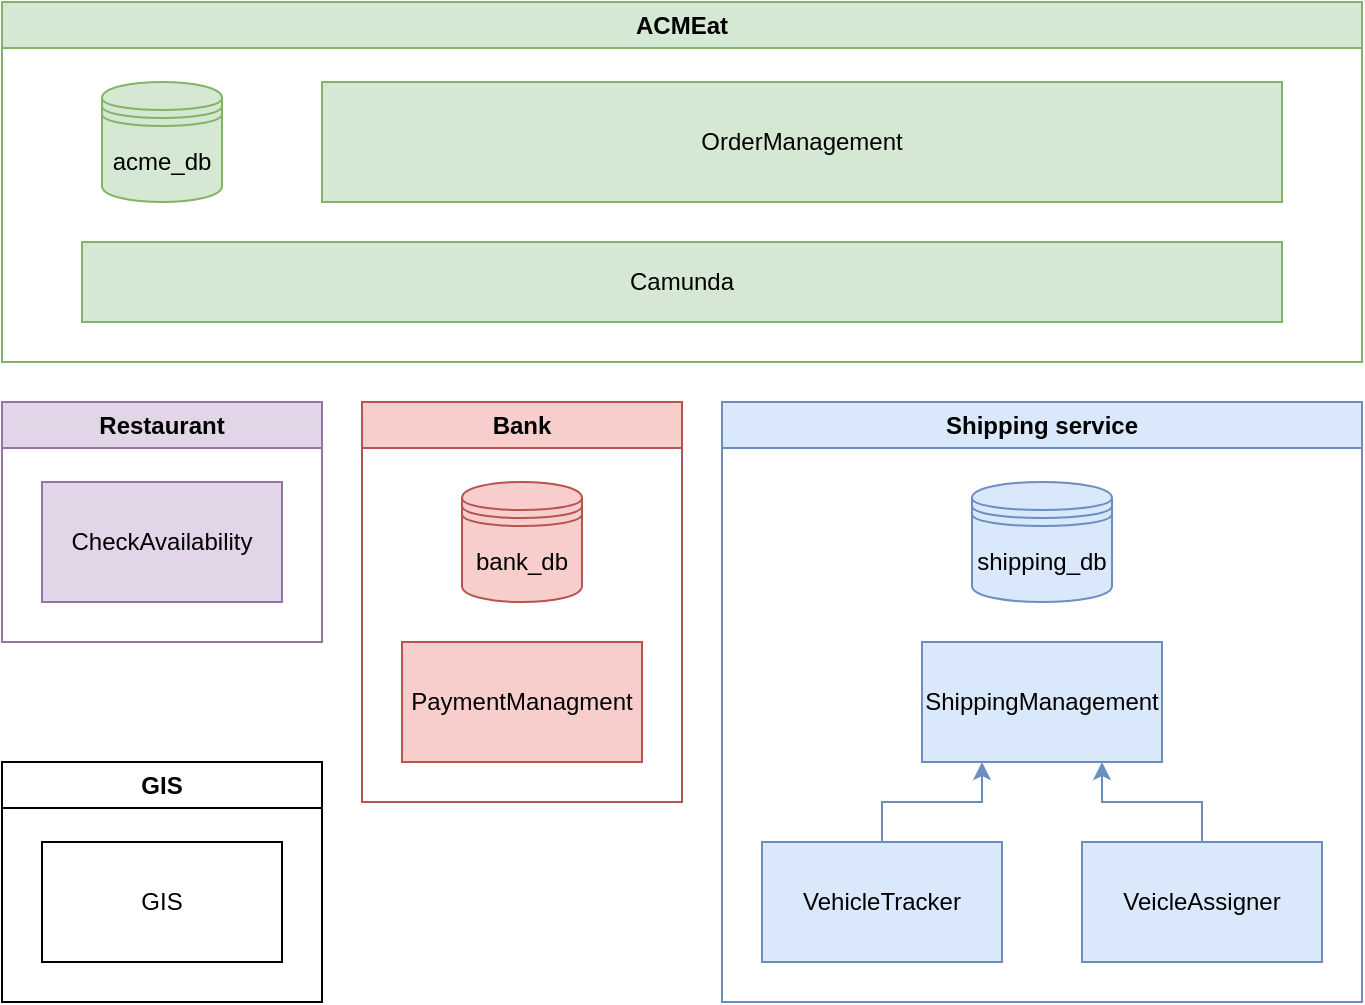<mxfile version="27.0.9">
  <diagram name="Page-1" id="qGxAzO6MWqaMB52UzFpw">
    <mxGraphModel grid="1" page="1" gridSize="10" guides="1" tooltips="1" connect="1" arrows="1" fold="1" pageScale="1" pageWidth="827" pageHeight="1169" math="0" shadow="0">
      <root>
        <mxCell id="0" />
        <mxCell id="1" parent="0" />
        <mxCell id="A_x3Jtu8LN7mNgDZE7GU-1" value="ACMEat" style="swimlane;whiteSpace=wrap;html=1;fillColor=#d5e8d4;strokeColor=#82b366;" vertex="1" parent="1">
          <mxGeometry x="40" y="40" width="680" height="180" as="geometry" />
        </mxCell>
        <mxCell id="P5h0NaLtq0g7_I9-aCHz-1" value="OrderManagement" style="rounded=0;whiteSpace=wrap;html=1;fillColor=#d5e8d4;strokeColor=#82b366;" vertex="1" parent="A_x3Jtu8LN7mNgDZE7GU-1">
          <mxGeometry x="160" y="40" width="480" height="60" as="geometry" />
        </mxCell>
        <mxCell id="A_x3Jtu8LN7mNgDZE7GU-2" value="acme_db" style="shape=datastore;whiteSpace=wrap;html=1;fillColor=#d5e8d4;strokeColor=#82b366;" vertex="1" parent="A_x3Jtu8LN7mNgDZE7GU-1">
          <mxGeometry x="50" y="40" width="60" height="60" as="geometry" />
        </mxCell>
        <mxCell id="1hNFA9kN7LLQxNNl0CqH-1" value="Camunda" style="rounded=0;whiteSpace=wrap;html=1;fillColor=#d5e8d4;strokeColor=#82b366;" vertex="1" parent="A_x3Jtu8LN7mNgDZE7GU-1">
          <mxGeometry x="40" y="120" width="600" height="40" as="geometry" />
        </mxCell>
        <mxCell id="A_x3Jtu8LN7mNgDZE7GU-3" value="Bank" style="swimlane;whiteSpace=wrap;html=1;fillColor=#f8cecc;strokeColor=#b85450;" vertex="1" parent="1">
          <mxGeometry x="220" y="240" width="160" height="200" as="geometry" />
        </mxCell>
        <mxCell id="A_x3Jtu8LN7mNgDZE7GU-4" value="PaymentManagment" style="rounded=0;whiteSpace=wrap;html=1;fillColor=#f8cecc;strokeColor=#b85450;" vertex="1" parent="A_x3Jtu8LN7mNgDZE7GU-3">
          <mxGeometry x="20" y="120" width="120" height="60" as="geometry" />
        </mxCell>
        <mxCell id="A_x3Jtu8LN7mNgDZE7GU-8" value="bank_db" style="shape=datastore;whiteSpace=wrap;html=1;fillColor=#f8cecc;strokeColor=#b85450;" vertex="1" parent="A_x3Jtu8LN7mNgDZE7GU-3">
          <mxGeometry x="50" y="40" width="60" height="60" as="geometry" />
        </mxCell>
        <mxCell id="A_x3Jtu8LN7mNgDZE7GU-10" value="Restaurant" style="swimlane;whiteSpace=wrap;html=1;startSize=23;fillColor=#e1d5e7;strokeColor=#9673a6;" vertex="1" parent="1">
          <mxGeometry x="40" y="240" width="160" height="120" as="geometry" />
        </mxCell>
        <mxCell id="A_x3Jtu8LN7mNgDZE7GU-11" value="CheckAvailability" style="rounded=0;whiteSpace=wrap;html=1;fillColor=#e1d5e7;strokeColor=#9673a6;" vertex="1" parent="A_x3Jtu8LN7mNgDZE7GU-10">
          <mxGeometry x="20" y="40" width="120" height="60" as="geometry" />
        </mxCell>
        <mxCell id="A_x3Jtu8LN7mNgDZE7GU-13" value="Shipping service" style="swimlane;whiteSpace=wrap;html=1;fillColor=#dae8fc;strokeColor=#6c8ebf;" vertex="1" parent="1">
          <mxGeometry x="400" y="240" width="320" height="300" as="geometry" />
        </mxCell>
        <mxCell id="A_x3Jtu8LN7mNgDZE7GU-22" style="edgeStyle=orthogonalEdgeStyle;rounded=0;orthogonalLoop=1;jettySize=auto;html=1;entryX=0.25;entryY=1;entryDx=0;entryDy=0;fillColor=#dae8fc;strokeColor=#6c8ebf;" edge="1" parent="A_x3Jtu8LN7mNgDZE7GU-13" source="A_x3Jtu8LN7mNgDZE7GU-14" target="A_x3Jtu8LN7mNgDZE7GU-16">
          <mxGeometry relative="1" as="geometry" />
        </mxCell>
        <mxCell id="A_x3Jtu8LN7mNgDZE7GU-14" value="VehicleTracker" style="rounded=0;whiteSpace=wrap;html=1;fillColor=#dae8fc;strokeColor=#6c8ebf;" vertex="1" parent="A_x3Jtu8LN7mNgDZE7GU-13">
          <mxGeometry x="20" y="220" width="120" height="60" as="geometry" />
        </mxCell>
        <mxCell id="A_x3Jtu8LN7mNgDZE7GU-16" value="ShippingManagement" style="rounded=0;whiteSpace=wrap;html=1;fillColor=#dae8fc;strokeColor=#6c8ebf;" vertex="1" parent="A_x3Jtu8LN7mNgDZE7GU-13">
          <mxGeometry x="100" y="120" width="120" height="60" as="geometry" />
        </mxCell>
        <mxCell id="A_x3Jtu8LN7mNgDZE7GU-23" style="edgeStyle=orthogonalEdgeStyle;rounded=0;orthogonalLoop=1;jettySize=auto;html=1;entryX=0.75;entryY=1;entryDx=0;entryDy=0;fillColor=#dae8fc;strokeColor=#6c8ebf;" edge="1" parent="A_x3Jtu8LN7mNgDZE7GU-13" source="A_x3Jtu8LN7mNgDZE7GU-17" target="A_x3Jtu8LN7mNgDZE7GU-16">
          <mxGeometry relative="1" as="geometry" />
        </mxCell>
        <mxCell id="A_x3Jtu8LN7mNgDZE7GU-17" value="VeicleAssigner" style="rounded=0;whiteSpace=wrap;html=1;fillColor=#dae8fc;strokeColor=#6c8ebf;" vertex="1" parent="A_x3Jtu8LN7mNgDZE7GU-13">
          <mxGeometry x="180" y="220" width="120" height="60" as="geometry" />
        </mxCell>
        <mxCell id="A_x3Jtu8LN7mNgDZE7GU-18" value="shipping_db" style="shape=datastore;whiteSpace=wrap;html=1;fillColor=#dae8fc;strokeColor=#6c8ebf;" vertex="1" parent="A_x3Jtu8LN7mNgDZE7GU-13">
          <mxGeometry x="125" y="40" width="70" height="60" as="geometry" />
        </mxCell>
        <mxCell id="A_x3Jtu8LN7mNgDZE7GU-19" value="GIS" style="swimlane;whiteSpace=wrap;html=1;" vertex="1" parent="1">
          <mxGeometry x="40" y="420" width="160" height="120" as="geometry" />
        </mxCell>
        <mxCell id="A_x3Jtu8LN7mNgDZE7GU-20" value="GIS" style="rounded=0;whiteSpace=wrap;html=1;" vertex="1" parent="A_x3Jtu8LN7mNgDZE7GU-19">
          <mxGeometry x="20" y="40" width="120" height="60" as="geometry" />
        </mxCell>
      </root>
    </mxGraphModel>
  </diagram>
</mxfile>
